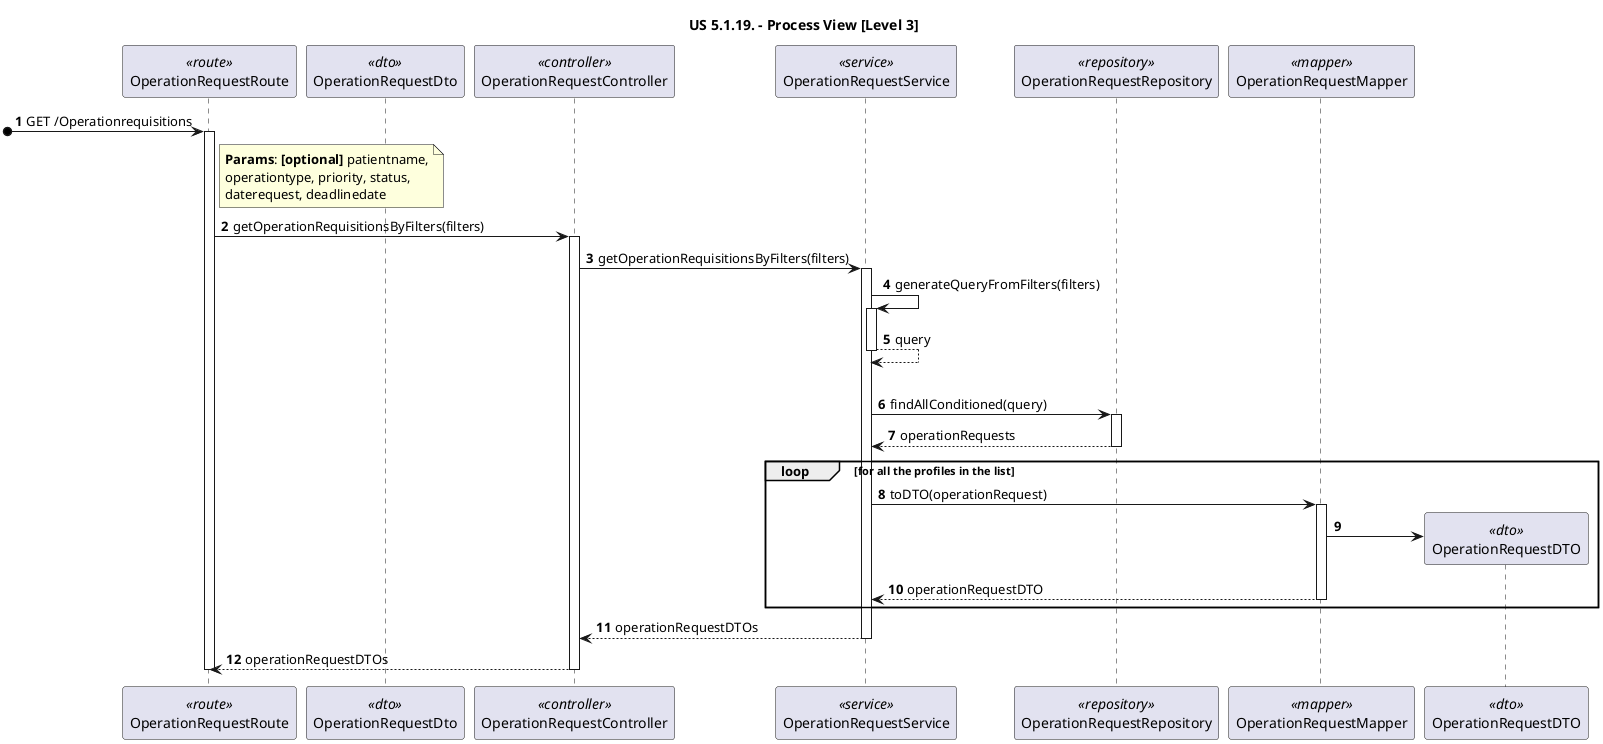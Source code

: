 @startuml

title "US 5.1.19. - Process View [Level 3]"

autonumber
participant "OperationRequestRoute" as ROUTE <<route>>
participant "OperationRequestDto" as pat_dto <<dto>>
participant "OperationRequestController" as CTRL <<controller>>
participant "OperationRequestService" as SVC <<service>>
participant "OperationRequestRepository" as REPO <<repository>>
participant "OperationRequestMapper" as MAP <<mapper>>
participant "OperationRequestDTO" as DTO <<dto>>


[o-> ROUTE: GET /Operationrequisitions
activate ROUTE
note right of ROUTE:**Params**: **[optional]** patientname,\noperationtype, priority, status,\ndaterequest, deadlinedate

ROUTE -> CTRL: getOperationRequisitionsByFilters(filters)
activate CTRL

CTRL -> SVC: getOperationRequisitionsByFilters(filters)
activate SVC


SVC -> SVC : generateQueryFromFilters(filters)
activate SVC
SVC --> SVC : query
deactivate SVC
|||

SVC -> REPO : findAllConditioned(query)
activate REPO
REPO --> SVC : operationRequests
deactivate REPO

    loop for all the profiles in the list
        SVC -> MAP : toDTO(operationRequest)
        activate MAP

        MAP -> DTO **

        MAP --> SVC : operationRequestDTO
        deactivate MAP
    end loop



SVC --> CTRL: operationRequestDTOs
deactivate SVC
CTRL --> ROUTE: operationRequestDTOs
deactivate CTRL
   deactivate ROUTE
    @enduml